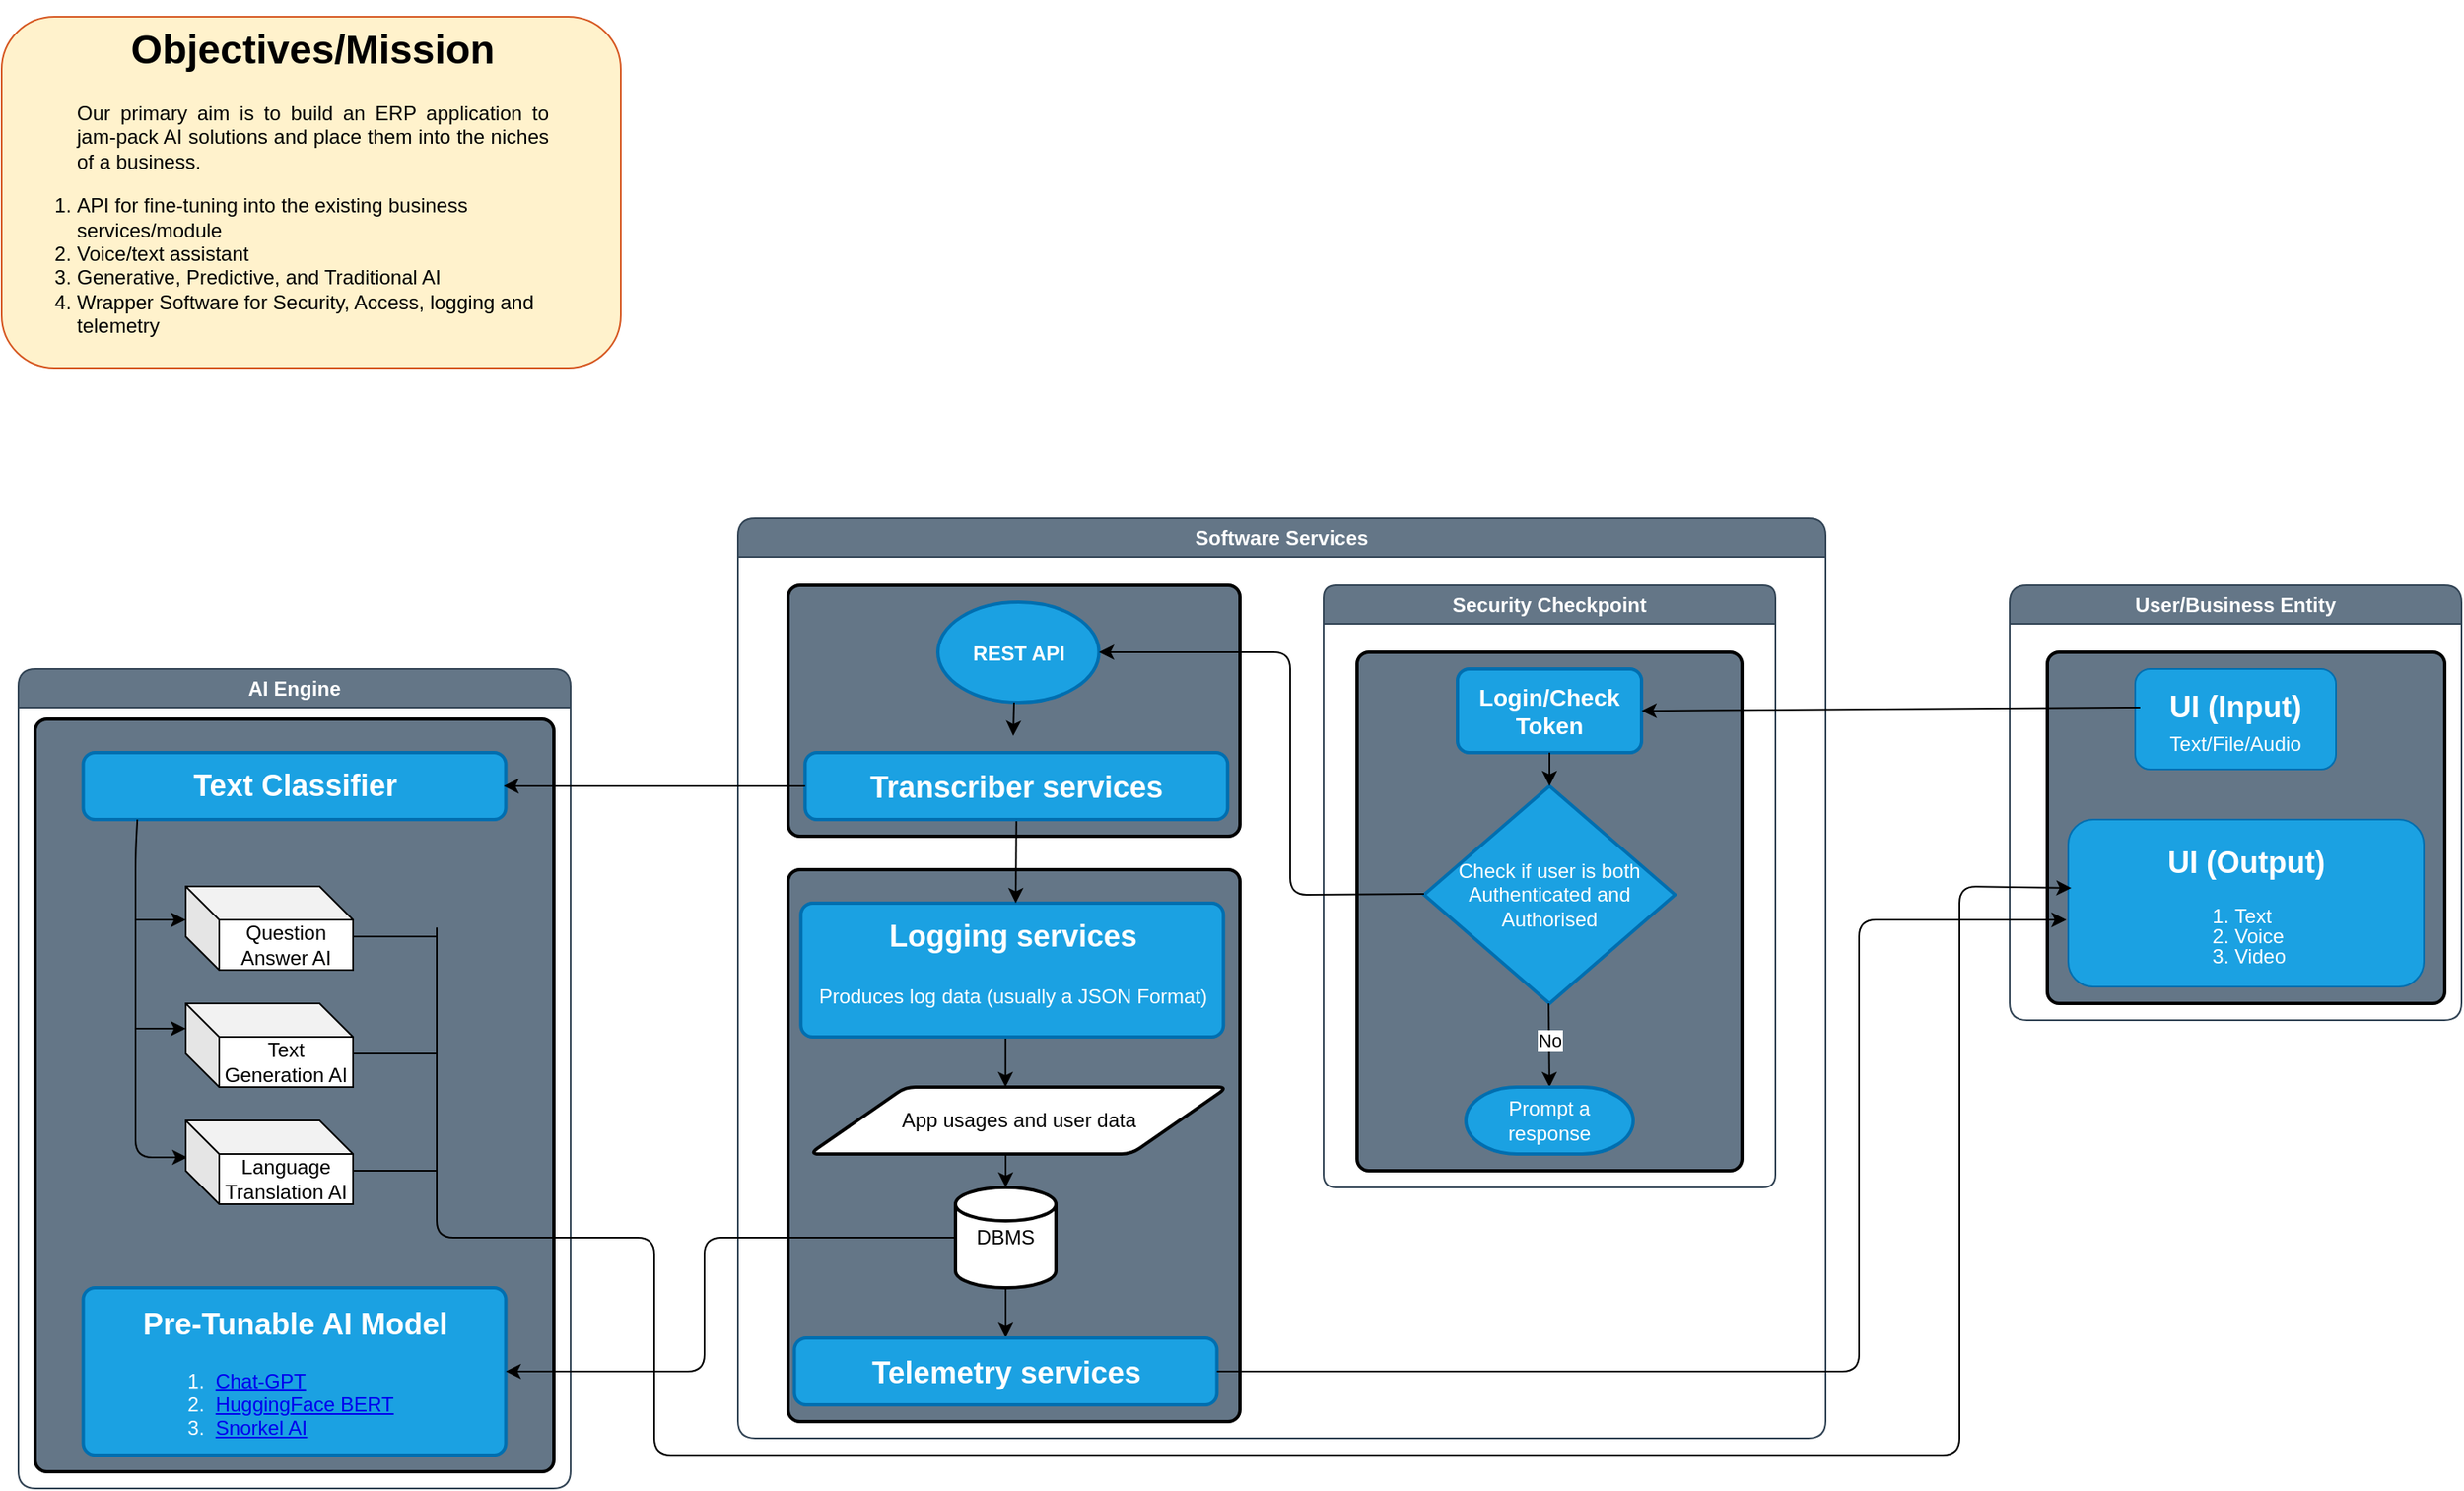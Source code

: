 <mxfile version="22.1.7" type="github">
  <diagram name="Page-1" id="GCuxLxOxD08WY95o4TsF">
    <mxGraphModel dx="2284" dy="790" grid="1" gridSize="10" guides="1" tooltips="1" connect="1" arrows="1" fold="1" page="1" pageScale="1" pageWidth="850" pageHeight="1100" math="0" shadow="0">
      <root>
        <mxCell id="0" />
        <mxCell id="1" parent="0" />
        <mxCell id="XNfelhOZbHUISLfhdvYN-3" value="&lt;div&gt;AI Engine&lt;/div&gt;" style="swimlane;whiteSpace=wrap;html=1;rounded=1;fillColor=#647687;fontColor=#ffffff;strokeColor=#314354;glass=0;fillStyle=auto;gradientColor=none;" parent="1" vertex="1">
          <mxGeometry x="-820" y="410" width="330" height="490" as="geometry" />
        </mxCell>
        <mxCell id="XNfelhOZbHUISLfhdvYN-76" value="" style="rounded=1;whiteSpace=wrap;html=1;absoluteArcSize=1;arcSize=14;strokeWidth=2;fillColor=#647687;" parent="XNfelhOZbHUISLfhdvYN-3" vertex="1">
          <mxGeometry x="10" y="30" width="310" height="450" as="geometry" />
        </mxCell>
        <mxCell id="XNfelhOZbHUISLfhdvYN-6" value="&lt;p style=&quot;line-height: 120%;&quot;&gt;&lt;/p&gt;&lt;h2 style=&quot;line-height: 120%;&quot;&gt;Text Classifier&lt;br&gt;&lt;/h2&gt;&lt;p&gt;&lt;/p&gt;" style="rounded=1;whiteSpace=wrap;html=1;absoluteArcSize=1;arcSize=14;strokeWidth=2;fillColor=#1ba1e2;fontColor=#ffffff;strokeColor=#006EAF;" parent="XNfelhOZbHUISLfhdvYN-3" vertex="1">
          <mxGeometry x="38.75" y="50" width="252.5" height="40" as="geometry" />
        </mxCell>
        <mxCell id="4eNk8mUTqaUqqciH5JAt-1" value="&lt;h2&gt;Pre-Tunable AI Model&lt;/h2&gt;&lt;div align=&quot;left&quot;&gt;&lt;ol&gt;&lt;li&gt;&amp;nbsp;&lt;a href=&quot;https://platform.openai.com/docs/guides/fine-tuning&quot;&gt;Chat-GPT&lt;/a&gt;&lt;/li&gt;&lt;li&gt;&amp;nbsp;&lt;a href=&quot;https://huggingface.co/distilbert-base-uncased&quot;&gt;HuggingFace BERT&lt;/a&gt;&lt;/li&gt;&lt;li&gt;&amp;nbsp;&lt;a href=&quot;https://snorkel.ai/snorkel-flow/model-training/&quot;&gt;Snorkel AI&lt;/a&gt;&lt;br&gt;&lt;/li&gt;&lt;/ol&gt;&lt;/div&gt;" style="rounded=1;whiteSpace=wrap;html=1;absoluteArcSize=1;arcSize=14;strokeWidth=2;fillColor=#1ba1e2;fontColor=#ffffff;strokeColor=#006EAF;" vertex="1" parent="XNfelhOZbHUISLfhdvYN-3">
          <mxGeometry x="38.75" y="370" width="252.5" height="100" as="geometry" />
        </mxCell>
        <mxCell id="4eNk8mUTqaUqqciH5JAt-7" value="Question Answer AI" style="shape=cube;whiteSpace=wrap;html=1;boundedLbl=1;backgroundOutline=1;darkOpacity=0.05;darkOpacity2=0.1;" vertex="1" parent="XNfelhOZbHUISLfhdvYN-3">
          <mxGeometry x="100" y="130" width="100" height="50" as="geometry" />
        </mxCell>
        <mxCell id="4eNk8mUTqaUqqciH5JAt-8" value="Text Generation AI" style="shape=cube;whiteSpace=wrap;html=1;boundedLbl=1;backgroundOutline=1;darkOpacity=0.05;darkOpacity2=0.1;" vertex="1" parent="XNfelhOZbHUISLfhdvYN-3">
          <mxGeometry x="100" y="200" width="100" height="50" as="geometry" />
        </mxCell>
        <mxCell id="4eNk8mUTqaUqqciH5JAt-14" value="" style="endArrow=classic;html=1;rounded=1;exitX=0.128;exitY=1;exitDx=0;exitDy=0;exitPerimeter=0;entryX=0.01;entryY=0.44;entryDx=0;entryDy=0;entryPerimeter=0;" edge="1" parent="XNfelhOZbHUISLfhdvYN-3" source="XNfelhOZbHUISLfhdvYN-6" target="4eNk8mUTqaUqqciH5JAt-19">
          <mxGeometry width="50" height="50" relative="1" as="geometry">
            <mxPoint x="160" y="90" as="sourcePoint" />
            <mxPoint x="100" y="270" as="targetPoint" />
            <Array as="points">
              <mxPoint x="70" y="110" />
              <mxPoint x="70" y="170" />
              <mxPoint x="70" y="292" />
            </Array>
          </mxGeometry>
        </mxCell>
        <mxCell id="4eNk8mUTqaUqqciH5JAt-16" value="" style="endArrow=classic;html=1;rounded=0;" edge="1" parent="XNfelhOZbHUISLfhdvYN-3">
          <mxGeometry width="50" height="50" relative="1" as="geometry">
            <mxPoint x="70" y="150" as="sourcePoint" />
            <mxPoint x="100" y="150" as="targetPoint" />
          </mxGeometry>
        </mxCell>
        <mxCell id="4eNk8mUTqaUqqciH5JAt-17" value="" style="endArrow=none;html=1;rounded=0;" edge="1" parent="XNfelhOZbHUISLfhdvYN-3">
          <mxGeometry width="50" height="50" relative="1" as="geometry">
            <mxPoint x="200" y="160" as="sourcePoint" />
            <mxPoint x="250" y="160" as="targetPoint" />
          </mxGeometry>
        </mxCell>
        <mxCell id="4eNk8mUTqaUqqciH5JAt-18" value="" style="endArrow=none;html=1;rounded=0;" edge="1" parent="XNfelhOZbHUISLfhdvYN-3">
          <mxGeometry width="50" height="50" relative="1" as="geometry">
            <mxPoint x="200" y="230" as="sourcePoint" />
            <mxPoint x="250" y="230" as="targetPoint" />
          </mxGeometry>
        </mxCell>
        <mxCell id="4eNk8mUTqaUqqciH5JAt-19" value="Language Translation AI" style="shape=cube;whiteSpace=wrap;html=1;boundedLbl=1;backgroundOutline=1;darkOpacity=0.05;darkOpacity2=0.1;" vertex="1" parent="XNfelhOZbHUISLfhdvYN-3">
          <mxGeometry x="100" y="270" width="100" height="50" as="geometry" />
        </mxCell>
        <mxCell id="4eNk8mUTqaUqqciH5JAt-22" value="" style="endArrow=classic;html=1;rounded=0;entryX=0;entryY=0;entryDx=0;entryDy=15;entryPerimeter=0;" edge="1" parent="XNfelhOZbHUISLfhdvYN-3" target="4eNk8mUTqaUqqciH5JAt-8">
          <mxGeometry width="50" height="50" relative="1" as="geometry">
            <mxPoint x="70" y="215" as="sourcePoint" />
            <mxPoint x="110" y="160" as="targetPoint" />
          </mxGeometry>
        </mxCell>
        <mxCell id="4eNk8mUTqaUqqciH5JAt-23" value="" style="endArrow=none;html=1;rounded=0;" edge="1" parent="XNfelhOZbHUISLfhdvYN-3">
          <mxGeometry width="50" height="50" relative="1" as="geometry">
            <mxPoint x="200" y="300" as="sourcePoint" />
            <mxPoint x="250" y="300" as="targetPoint" />
          </mxGeometry>
        </mxCell>
        <mxCell id="XNfelhOZbHUISLfhdvYN-2" value="&lt;h1 align=&quot;center&quot;&gt;Objectives/Mission&lt;br&gt;&lt;/h1&gt;&lt;blockquote&gt;&lt;div align=&quot;justify&quot;&gt;Our primary aim is to build an ERP application to jam-pack AI solutions and place them into the niches of a business.&lt;br&gt;&lt;/div&gt;&lt;/blockquote&gt;&lt;ol&gt;&lt;li&gt;API for fine-tuning into the existing business services/module&lt;br&gt;&lt;/li&gt;&lt;li&gt;Voice/text assistant&lt;/li&gt;&lt;li&gt;Generative, Predictive, and Traditional AI&lt;br&gt;&lt;/li&gt;&lt;li&gt;Wrapper Software for Security, Access, logging and telemetry&lt;/li&gt;&lt;/ol&gt;" style="text;html=1;strokeColor=#D65822;fillColor=#fff2cc;spacing=5;spacingTop=-20;whiteSpace=wrap;overflow=hidden;rounded=1;labelBorderColor=none;labelBackgroundColor=none;" parent="1" vertex="1">
          <mxGeometry x="-830" y="20" width="370" height="210" as="geometry" />
        </mxCell>
        <mxCell id="XNfelhOZbHUISLfhdvYN-11" value="User/Business Entity" style="swimlane;whiteSpace=wrap;html=1;rounded=1;fillColor=#647687;fontColor=#ffffff;strokeColor=#314354;" parent="1" vertex="1">
          <mxGeometry x="370" y="360" width="270" height="260" as="geometry" />
        </mxCell>
        <mxCell id="XNfelhOZbHUISLfhdvYN-88" value="" style="rounded=1;whiteSpace=wrap;html=1;absoluteArcSize=1;arcSize=14;strokeWidth=2;fillColor=#647687;" parent="XNfelhOZbHUISLfhdvYN-11" vertex="1">
          <mxGeometry x="22.5" y="40" width="237.5" height="210" as="geometry" />
        </mxCell>
        <mxCell id="XNfelhOZbHUISLfhdvYN-12" value="&lt;h2 style=&quot;line-height: 0%;&quot;&gt;UI (Input)&lt;/h2&gt;&lt;div style=&quot;&quot;&gt;Text/File/Audio&lt;br&gt;&lt;/div&gt;" style="rounded=1;whiteSpace=wrap;html=1;fillColor=#1ba1e2;fontColor=#ffffff;strokeColor=#006EAF;" parent="XNfelhOZbHUISLfhdvYN-11" vertex="1">
          <mxGeometry x="75" y="50" width="120" height="60" as="geometry" />
        </mxCell>
        <mxCell id="XNfelhOZbHUISLfhdvYN-29" value="&lt;p style=&quot;line-height: 120%;&quot;&gt;&lt;/p&gt;&lt;h2&gt;UI (Output)&lt;/h2&gt;&lt;div align=&quot;left&quot;&gt;&lt;ol style=&quot;line-height: 100%;&quot;&gt;&lt;li&gt;Text&lt;/li&gt;&lt;li&gt;Voice&lt;/li&gt;&lt;li&gt;Video&lt;/li&gt;&lt;/ol&gt;&lt;/div&gt;&lt;p&gt;&lt;/p&gt;" style="rounded=1;whiteSpace=wrap;html=1;fillColor=#1ba1e2;fontColor=#ffffff;strokeColor=#006EAF;" parent="XNfelhOZbHUISLfhdvYN-11" vertex="1">
          <mxGeometry x="35" y="140" width="212.5" height="100" as="geometry" />
        </mxCell>
        <mxCell id="XNfelhOZbHUISLfhdvYN-66" value="" style="endArrow=classic;html=1;rounded=1;entryX=0.009;entryY=0.41;entryDx=0;entryDy=0;entryPerimeter=0;" parent="1" target="XNfelhOZbHUISLfhdvYN-29" edge="1">
          <mxGeometry width="50" height="50" relative="1" as="geometry">
            <mxPoint x="-570" y="640" as="sourcePoint" />
            <mxPoint x="-160" y="480" as="targetPoint" />
            <Array as="points">
              <mxPoint x="-570" y="560" />
              <mxPoint x="-570" y="640" />
              <mxPoint x="-570" y="750" />
              <mxPoint x="-440" y="750" />
              <mxPoint x="-440" y="880" />
              <mxPoint x="-140" y="880" />
              <mxPoint x="190" y="880" />
              <mxPoint x="340" y="880" />
              <mxPoint x="340" y="670" />
              <mxPoint x="340" y="540" />
            </Array>
          </mxGeometry>
        </mxCell>
        <mxCell id="XNfelhOZbHUISLfhdvYN-93" value="Software Services" style="swimlane;whiteSpace=wrap;html=1;rounded=1;fillColor=#647687;fontColor=#ffffff;strokeColor=#314354;glass=0;fillStyle=auto;gradientColor=none;" parent="1" vertex="1">
          <mxGeometry x="-390" y="320" width="650" height="550" as="geometry" />
        </mxCell>
        <mxCell id="XNfelhOZbHUISLfhdvYN-94" value="" style="rounded=1;whiteSpace=wrap;html=1;absoluteArcSize=1;arcSize=14;strokeWidth=2;fillColor=#647687;" parent="XNfelhOZbHUISLfhdvYN-93" vertex="1">
          <mxGeometry x="30" y="40" width="270" height="150" as="geometry" />
        </mxCell>
        <mxCell id="XNfelhOZbHUISLfhdvYN-95" value="&lt;h3 style=&quot;line-height: 0%;&quot;&gt;&lt;b&gt;&lt;font style=&quot;font-size: 12px;&quot;&gt;REST API&lt;/font&gt;&lt;/b&gt;&lt;/h3&gt;" style="strokeWidth=2;html=1;shape=mxgraph.flowchart.start_1;whiteSpace=wrap;rounded=1;fillColor=#1ba1e2;fontColor=#ffffff;strokeColor=#006EAF;" parent="XNfelhOZbHUISLfhdvYN-93" vertex="1">
          <mxGeometry x="119.51" y="50" width="96.25" height="60" as="geometry" />
        </mxCell>
        <mxCell id="XNfelhOZbHUISLfhdvYN-44" value="Security Checkpoint" style="swimlane;whiteSpace=wrap;html=1;rounded=1;fillColor=#647687;fontColor=#ffffff;strokeColor=#314354;arcSize=11;" parent="XNfelhOZbHUISLfhdvYN-93" vertex="1">
          <mxGeometry x="350" y="40" width="270" height="360" as="geometry" />
        </mxCell>
        <mxCell id="XNfelhOZbHUISLfhdvYN-53" value="" style="edgeStyle=orthogonalEdgeStyle;rounded=1;orthogonalLoop=1;jettySize=auto;html=1;" parent="XNfelhOZbHUISLfhdvYN-44" source="XNfelhOZbHUISLfhdvYN-50" target="XNfelhOZbHUISLfhdvYN-52" edge="1">
          <mxGeometry relative="1" as="geometry" />
        </mxCell>
        <mxCell id="XNfelhOZbHUISLfhdvYN-86" value="" style="rounded=1;whiteSpace=wrap;html=1;absoluteArcSize=1;arcSize=14;strokeWidth=2;fillColor=#647687;" parent="XNfelhOZbHUISLfhdvYN-44" vertex="1">
          <mxGeometry x="20" y="40" width="230" height="310" as="geometry" />
        </mxCell>
        <mxCell id="XNfelhOZbHUISLfhdvYN-50" value="&lt;h3&gt;Login/Check Token&lt;/h3&gt;" style="rounded=1;whiteSpace=wrap;html=1;absoluteArcSize=1;arcSize=14;strokeWidth=2;fillColor=#1ba1e2;fontColor=#ffffff;strokeColor=#006EAF;" parent="XNfelhOZbHUISLfhdvYN-44" vertex="1">
          <mxGeometry x="80" y="50" width="110" height="50" as="geometry" />
        </mxCell>
        <mxCell id="XNfelhOZbHUISLfhdvYN-52" value="&lt;div&gt;Check if user is both&lt;br&gt;&lt;/div&gt;&lt;div&gt;Authenticated and Authorised&lt;br&gt;&lt;/div&gt;" style="strokeWidth=2;html=1;shape=mxgraph.flowchart.decision;whiteSpace=wrap;rounded=1;fillColor=#1ba1e2;fontColor=#ffffff;strokeColor=#006EAF;" parent="XNfelhOZbHUISLfhdvYN-44" vertex="1">
          <mxGeometry x="60" y="120" width="150" height="130" as="geometry" />
        </mxCell>
        <mxCell id="XNfelhOZbHUISLfhdvYN-58" value="" style="endArrow=classic;html=1;rounded=1;entryX=0.5;entryY=0;entryDx=0;entryDy=0;entryPerimeter=0;" parent="XNfelhOZbHUISLfhdvYN-44" target="XNfelhOZbHUISLfhdvYN-61" edge="1">
          <mxGeometry width="50" height="50" relative="1" as="geometry">
            <mxPoint x="134.5" y="250" as="sourcePoint" />
            <mxPoint x="134.5" y="290" as="targetPoint" />
          </mxGeometry>
        </mxCell>
        <mxCell id="XNfelhOZbHUISLfhdvYN-60" value="&lt;div&gt;No&lt;/div&gt;" style="edgeLabel;html=1;align=center;verticalAlign=middle;resizable=0;points=[];" parent="XNfelhOZbHUISLfhdvYN-58" vertex="1" connectable="0">
          <mxGeometry x="-0.143" y="-2" relative="1" as="geometry">
            <mxPoint x="2" as="offset" />
          </mxGeometry>
        </mxCell>
        <mxCell id="XNfelhOZbHUISLfhdvYN-61" value="&lt;div&gt;Prompt a response&lt;/div&gt;" style="strokeWidth=2;html=1;shape=mxgraph.flowchart.terminator;whiteSpace=wrap;rounded=1;fillColor=#1ba1e2;fontColor=#ffffff;strokeColor=#006EAF;" parent="XNfelhOZbHUISLfhdvYN-44" vertex="1">
          <mxGeometry x="85" y="300" width="100" height="40" as="geometry" />
        </mxCell>
        <mxCell id="XNfelhOZbHUISLfhdvYN-14" value="" style="endArrow=classic;html=1;rounded=1;entryX=1;entryY=0.5;entryDx=0;entryDy=0;entryPerimeter=0;" parent="XNfelhOZbHUISLfhdvYN-44" target="XNfelhOZbHUISLfhdvYN-95" edge="1">
          <mxGeometry width="50" height="50" relative="1" as="geometry">
            <mxPoint x="60" y="184.5" as="sourcePoint" />
            <mxPoint x="-126.75" y="184.5" as="targetPoint" />
            <Array as="points">
              <mxPoint x="60" y="184.5" />
              <mxPoint x="-20" y="185" />
              <mxPoint x="-20" y="140" />
              <mxPoint x="-20" y="40" />
            </Array>
          </mxGeometry>
        </mxCell>
        <mxCell id="XNfelhOZbHUISLfhdvYN-103" value="" style="endArrow=classic;html=1;rounded=1;entryX=0.5;entryY=0;entryDx=0;entryDy=0;entryPerimeter=0;exitX=0.5;exitY=1;exitDx=0;exitDy=0;" parent="XNfelhOZbHUISLfhdvYN-44" source="XNfelhOZbHUISLfhdvYN-50" edge="1">
          <mxGeometry width="50" height="50" relative="1" as="geometry">
            <mxPoint x="134.5" y="70" as="sourcePoint" />
            <mxPoint x="135" y="120" as="targetPoint" />
          </mxGeometry>
        </mxCell>
        <mxCell id="XNfelhOZbHUISLfhdvYN-116" value="" style="rounded=1;whiteSpace=wrap;html=1;absoluteArcSize=1;arcSize=14;strokeWidth=2;fillColor=#647687;" parent="XNfelhOZbHUISLfhdvYN-93" vertex="1">
          <mxGeometry x="30" y="210" width="270" height="330" as="geometry" />
        </mxCell>
        <mxCell id="XNfelhOZbHUISLfhdvYN-122" value="" style="edgeStyle=orthogonalEdgeStyle;rounded=0;orthogonalLoop=1;jettySize=auto;html=1;entryX=0.5;entryY=0;entryDx=0;entryDy=0;" parent="XNfelhOZbHUISLfhdvYN-93" source="XNfelhOZbHUISLfhdvYN-107" target="XNfelhOZbHUISLfhdvYN-121" edge="1">
          <mxGeometry relative="1" as="geometry">
            <Array as="points">
              <mxPoint x="160" y="480" />
            </Array>
          </mxGeometry>
        </mxCell>
        <mxCell id="XNfelhOZbHUISLfhdvYN-107" value="DBMS" style="strokeWidth=2;html=1;shape=mxgraph.flowchart.database;whiteSpace=wrap;" parent="XNfelhOZbHUISLfhdvYN-93" vertex="1">
          <mxGeometry x="130" y="400" width="60" height="60" as="geometry" />
        </mxCell>
        <mxCell id="XNfelhOZbHUISLfhdvYN-108" value="App usages and user data " style="shape=parallelogram;html=1;strokeWidth=2;perimeter=parallelogramPerimeter;whiteSpace=wrap;rounded=1;arcSize=12;size=0.23;" parent="XNfelhOZbHUISLfhdvYN-93" vertex="1">
          <mxGeometry x="42.64" y="340" width="250" height="40" as="geometry" />
        </mxCell>
        <mxCell id="XNfelhOZbHUISLfhdvYN-114" value="" style="edgeStyle=orthogonalEdgeStyle;rounded=0;orthogonalLoop=1;jettySize=auto;html=1;exitX=0.5;exitY=1;exitDx=0;exitDy=0;entryX=0.469;entryY=0;entryDx=0;entryDy=0;entryPerimeter=0;" parent="XNfelhOZbHUISLfhdvYN-93" source="XNfelhOZbHUISLfhdvYN-111" target="XNfelhOZbHUISLfhdvYN-108" edge="1">
          <mxGeometry relative="1" as="geometry" />
        </mxCell>
        <mxCell id="XNfelhOZbHUISLfhdvYN-111" value="&lt;p style=&quot;line-height: 120%;&quot;&gt;&lt;/p&gt;&lt;h2 style=&quot;line-height: 0%;&quot;&gt;Logging services&lt;br&gt;&lt;/h2&gt;&lt;div&gt;&lt;br&gt;&lt;/div&gt;&lt;div style=&quot;line-height: 120%;&quot;&gt;Produces log data (usually a JSON Format)&lt;/div&gt;&lt;p&gt;&lt;/p&gt;" style="rounded=1;whiteSpace=wrap;html=1;absoluteArcSize=1;arcSize=14;strokeWidth=2;fillColor=#1ba1e2;fontColor=#ffffff;strokeColor=#006EAF;" parent="XNfelhOZbHUISLfhdvYN-93" vertex="1">
          <mxGeometry x="37.64" y="230" width="252.5" height="80" as="geometry" />
        </mxCell>
        <mxCell id="XNfelhOZbHUISLfhdvYN-120" value="" style="endArrow=classic;html=1;rounded=0;exitX=0.5;exitY=1;exitDx=0;exitDy=0;" parent="XNfelhOZbHUISLfhdvYN-93" source="XNfelhOZbHUISLfhdvYN-126" edge="1">
          <mxGeometry width="50" height="50" relative="1" as="geometry">
            <mxPoint x="165" y="200" as="sourcePoint" />
            <mxPoint x="166" y="230" as="targetPoint" />
          </mxGeometry>
        </mxCell>
        <mxCell id="XNfelhOZbHUISLfhdvYN-121" value="&lt;p style=&quot;line-height: 120%;&quot;&gt;&lt;/p&gt;&lt;h2 style=&quot;line-height: 0%;&quot;&gt;Telemetry services&lt;br&gt;&lt;/h2&gt;&lt;p&gt;&lt;/p&gt;" style="rounded=1;whiteSpace=wrap;html=1;absoluteArcSize=1;arcSize=14;strokeWidth=2;fillColor=#1ba1e2;fontColor=#ffffff;strokeColor=#006EAF;" parent="XNfelhOZbHUISLfhdvYN-93" vertex="1">
          <mxGeometry x="33.75" y="490" width="252.5" height="40" as="geometry" />
        </mxCell>
        <mxCell id="XNfelhOZbHUISLfhdvYN-126" value="&lt;p style=&quot;line-height: 120%;&quot;&gt;&lt;/p&gt;&lt;h2 style=&quot;line-height: 0%;&quot;&gt;Transcriber services&lt;br&gt;&lt;/h2&gt;&lt;p&gt;&lt;/p&gt;" style="rounded=1;whiteSpace=wrap;html=1;absoluteArcSize=1;arcSize=14;strokeWidth=2;fillColor=#1ba1e2;fontColor=#ffffff;strokeColor=#006EAF;" parent="XNfelhOZbHUISLfhdvYN-93" vertex="1">
          <mxGeometry x="40.14" y="140" width="252.5" height="40" as="geometry" />
        </mxCell>
        <mxCell id="XNfelhOZbHUISLfhdvYN-127" value="" style="endArrow=classic;html=1;rounded=0;entryX=0.5;entryY=0;entryDx=0;entryDy=0;" parent="XNfelhOZbHUISLfhdvYN-93" edge="1">
          <mxGeometry width="50" height="50" relative="1" as="geometry">
            <mxPoint x="165" y="110" as="sourcePoint" />
            <mxPoint x="164.5" y="130" as="targetPoint" />
          </mxGeometry>
        </mxCell>
        <mxCell id="XNfelhOZbHUISLfhdvYN-131" value="" style="endArrow=classic;html=1;rounded=0;entryX=0.5;entryY=0;entryDx=0;entryDy=0;entryPerimeter=0;" parent="XNfelhOZbHUISLfhdvYN-93" target="XNfelhOZbHUISLfhdvYN-107" edge="1">
          <mxGeometry width="50" height="50" relative="1" as="geometry">
            <mxPoint x="160" y="380" as="sourcePoint" />
            <mxPoint x="210" y="330" as="targetPoint" />
          </mxGeometry>
        </mxCell>
        <mxCell id="XNfelhOZbHUISLfhdvYN-102" value="" style="endArrow=classic;html=1;rounded=0;entryX=0.995;entryY=0.5;entryDx=0;entryDy=0;exitX=0;exitY=0.5;exitDx=0;exitDy=0;entryPerimeter=0;" parent="1" source="XNfelhOZbHUISLfhdvYN-126" target="XNfelhOZbHUISLfhdvYN-6" edge="1">
          <mxGeometry width="50" height="50" relative="1" as="geometry">
            <mxPoint x="-450" y="440" as="sourcePoint" />
            <mxPoint x="-400" y="390" as="targetPoint" />
            <Array as="points" />
          </mxGeometry>
        </mxCell>
        <mxCell id="XNfelhOZbHUISLfhdvYN-106" value="" style="endArrow=classic;html=1;rounded=0;entryX=1;entryY=0.5;entryDx=0;entryDy=0;exitX=0.025;exitY=0.383;exitDx=0;exitDy=0;exitPerimeter=0;" parent="1" source="XNfelhOZbHUISLfhdvYN-12" target="XNfelhOZbHUISLfhdvYN-50" edge="1">
          <mxGeometry width="50" height="50" relative="1" as="geometry">
            <mxPoint x="330" y="460" as="sourcePoint" />
            <mxPoint x="380" y="410" as="targetPoint" />
          </mxGeometry>
        </mxCell>
        <mxCell id="XNfelhOZbHUISLfhdvYN-125" value="" style="endArrow=classic;html=1;rounded=1;entryX=-0.005;entryY=0.6;entryDx=0;entryDy=0;entryPerimeter=0;exitX=1;exitY=0.5;exitDx=0;exitDy=0;" parent="1" source="XNfelhOZbHUISLfhdvYN-121" target="XNfelhOZbHUISLfhdvYN-29" edge="1">
          <mxGeometry width="50" height="50" relative="1" as="geometry">
            <mxPoint x="-97.5" y="750" as="sourcePoint" />
            <mxPoint x="280" y="530" as="targetPoint" />
            <Array as="points">
              <mxPoint x="280" y="830" />
              <mxPoint x="280" y="560" />
            </Array>
          </mxGeometry>
        </mxCell>
        <mxCell id="4eNk8mUTqaUqqciH5JAt-3" value="" style="endArrow=classic;html=1;rounded=1;entryX=1;entryY=0.5;entryDx=0;entryDy=0;exitX=0;exitY=0.5;exitDx=0;exitDy=0;exitPerimeter=0;" edge="1" parent="1" source="XNfelhOZbHUISLfhdvYN-107" target="4eNk8mUTqaUqqciH5JAt-1">
          <mxGeometry width="50" height="50" relative="1" as="geometry">
            <mxPoint x="-260" y="760" as="sourcePoint" />
            <mxPoint x="-210" y="710" as="targetPoint" />
            <Array as="points">
              <mxPoint x="-410" y="750" />
              <mxPoint x="-410" y="830" />
            </Array>
          </mxGeometry>
        </mxCell>
      </root>
    </mxGraphModel>
  </diagram>
</mxfile>
